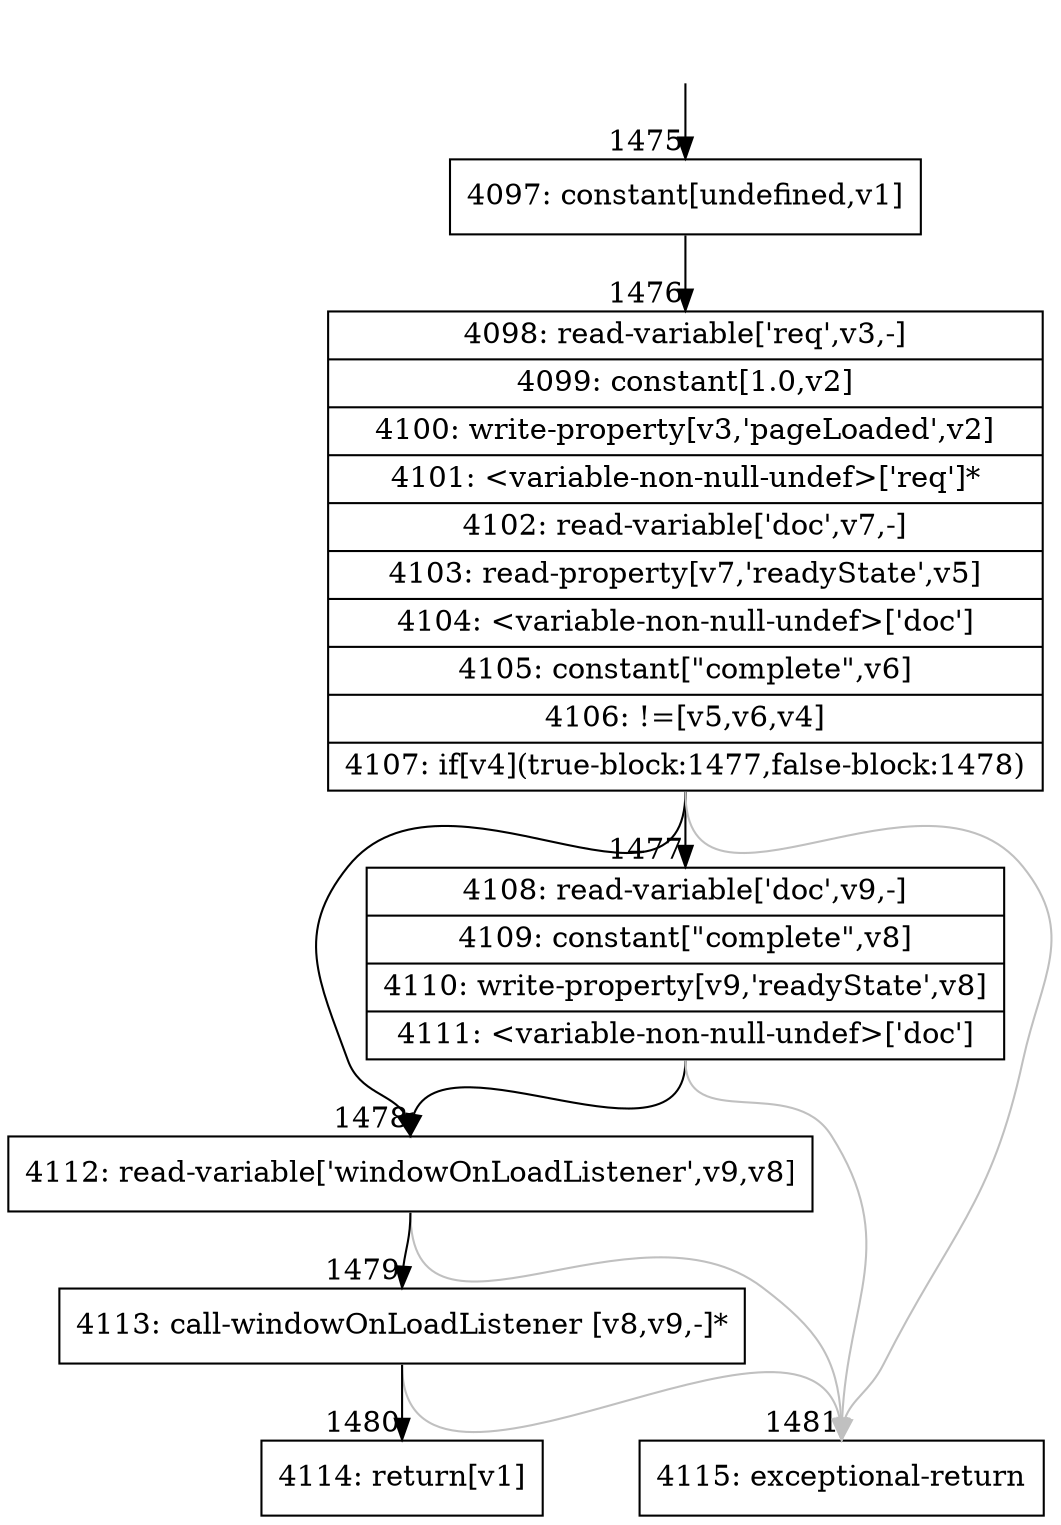 digraph {
rankdir="TD"
BB_entry98[shape=none,label=""];
BB_entry98 -> BB1475 [tailport=s, headport=n, headlabel="    1475"]
BB1475 [shape=record label="{4097: constant[undefined,v1]}" ] 
BB1475 -> BB1476 [tailport=s, headport=n, headlabel="      1476"]
BB1476 [shape=record label="{4098: read-variable['req',v3,-]|4099: constant[1.0,v2]|4100: write-property[v3,'pageLoaded',v2]|4101: \<variable-non-null-undef\>['req']*|4102: read-variable['doc',v7,-]|4103: read-property[v7,'readyState',v5]|4104: \<variable-non-null-undef\>['doc']|4105: constant[\"complete\",v6]|4106: !=[v5,v6,v4]|4107: if[v4](true-block:1477,false-block:1478)}" ] 
BB1476 -> BB1478 [tailport=s, headport=n, headlabel="      1478"]
BB1476 -> BB1477 [tailport=s, headport=n, headlabel="      1477"]
BB1476 -> BB1481 [tailport=s, headport=n, color=gray, headlabel="      1481"]
BB1477 [shape=record label="{4108: read-variable['doc',v9,-]|4109: constant[\"complete\",v8]|4110: write-property[v9,'readyState',v8]|4111: \<variable-non-null-undef\>['doc']}" ] 
BB1477 -> BB1478 [tailport=s, headport=n]
BB1477 -> BB1481 [tailport=s, headport=n, color=gray]
BB1478 [shape=record label="{4112: read-variable['windowOnLoadListener',v9,v8]}" ] 
BB1478 -> BB1479 [tailport=s, headport=n, headlabel="      1479"]
BB1478 -> BB1481 [tailport=s, headport=n, color=gray]
BB1479 [shape=record label="{4113: call-windowOnLoadListener [v8,v9,-]*}" ] 
BB1479 -> BB1480 [tailport=s, headport=n, headlabel="      1480"]
BB1479 -> BB1481 [tailport=s, headport=n, color=gray]
BB1480 [shape=record label="{4114: return[v1]}" ] 
BB1481 [shape=record label="{4115: exceptional-return}" ] 
//#$~ 1690
}
